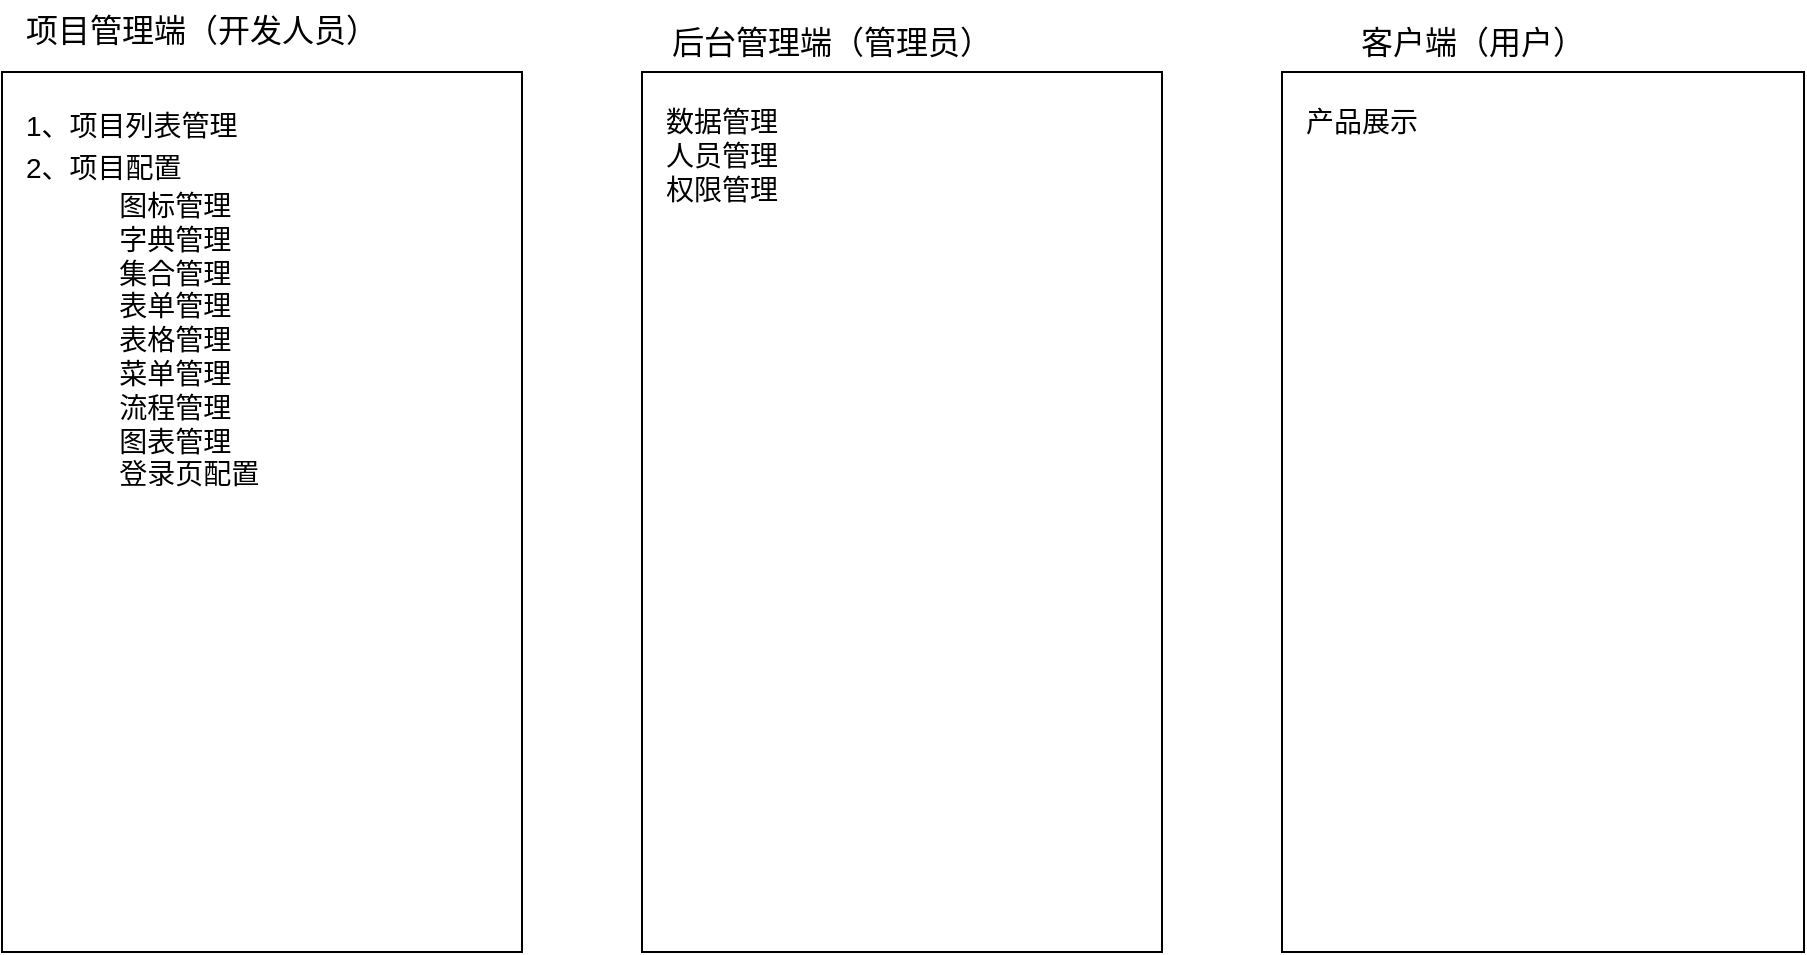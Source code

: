 <mxfile version="27.1.6">
  <diagram name="第 1 页" id="I86rheboTwOeaXijp489">
    <mxGraphModel dx="1186" dy="660" grid="1" gridSize="10" guides="1" tooltips="1" connect="1" arrows="1" fold="1" page="1" pageScale="1" pageWidth="827" pageHeight="1169" math="0" shadow="0">
      <root>
        <mxCell id="0" />
        <mxCell id="1" parent="0" />
        <mxCell id="ZmqFNYJLuh8QEB_ycmnC-19" value="&lt;span style=&quot;background-color: initial; line-height: 150%;&quot;&gt;1、项目列表管理&lt;/span&gt;&lt;br&gt;&lt;span style=&quot;background-color: initial; line-height: 150%;&quot;&gt;2、项目配置&lt;/span&gt;&lt;div&gt;&amp;nbsp; &amp;nbsp; &amp;nbsp; &amp;nbsp; &amp;nbsp; &amp;nbsp; 图标管理&lt;/div&gt;&lt;div&gt;&amp;nbsp; &amp;nbsp; &amp;nbsp; &amp;nbsp; &amp;nbsp; &amp;nbsp; 字典管理&lt;/div&gt;&lt;div&gt;&amp;nbsp; &amp;nbsp; &amp;nbsp; &amp;nbsp; &amp;nbsp; &amp;nbsp; 集合管理&lt;/div&gt;&lt;div&gt;&amp;nbsp; &amp;nbsp; &amp;nbsp; &amp;nbsp; &amp;nbsp; &amp;nbsp; 表单管理&lt;/div&gt;&lt;div&gt;&amp;nbsp; &amp;nbsp; &amp;nbsp; &amp;nbsp; &amp;nbsp; &amp;nbsp; 表格管理&lt;/div&gt;&lt;div&gt;&amp;nbsp; &amp;nbsp; &amp;nbsp; &amp;nbsp; &amp;nbsp; &amp;nbsp; 菜单管理&lt;/div&gt;&lt;div&gt;&amp;nbsp; &amp;nbsp; &amp;nbsp; &amp;nbsp; &amp;nbsp; &amp;nbsp; 流程管理&lt;/div&gt;&lt;div&gt;&amp;nbsp; &amp;nbsp; &amp;nbsp; &amp;nbsp; &amp;nbsp; &amp;nbsp; 图表管理&lt;/div&gt;&lt;div&gt;&amp;nbsp; &amp;nbsp; &amp;nbsp; &amp;nbsp; &amp;nbsp; &amp;nbsp; 登录页配置&lt;/div&gt;&lt;div&gt;&lt;br&gt;&lt;/div&gt;" style="rounded=0;whiteSpace=wrap;html=1;align=left;verticalAlign=top;fontSize=14;spacing=12;" parent="1" vertex="1">
          <mxGeometry x="130" y="66" width="260" height="440" as="geometry" />
        </mxCell>
        <mxCell id="ZmqFNYJLuh8QEB_ycmnC-20" value="项目管理端（开发人员）" style="text;html=1;align=center;verticalAlign=middle;whiteSpace=wrap;rounded=0;fontSize=16;" parent="1" vertex="1">
          <mxGeometry x="130" y="30" width="200" height="30" as="geometry" />
        </mxCell>
        <mxCell id="yvuu6uXQ9sPw3-kqq1hv-3" value="" style="edgeStyle=orthogonalEdgeStyle;rounded=0;orthogonalLoop=1;jettySize=auto;html=1;" edge="1" parent="1" source="ZmqFNYJLuh8QEB_ycmnC-24" target="ZmqFNYJLuh8QEB_ycmnC-25">
          <mxGeometry relative="1" as="geometry" />
        </mxCell>
        <mxCell id="ZmqFNYJLuh8QEB_ycmnC-24" value="后台管理端（管理员）" style="text;html=1;align=center;verticalAlign=middle;whiteSpace=wrap;rounded=0;fontSize=16;" parent="1" vertex="1">
          <mxGeometry x="450" y="36" width="190" height="30" as="geometry" />
        </mxCell>
        <mxCell id="ZmqFNYJLuh8QEB_ycmnC-25" value="数据管理&lt;div&gt;人员管理&lt;/div&gt;&lt;div&gt;权限管理&lt;/div&gt;" style="rounded=0;whiteSpace=wrap;html=1;align=left;verticalAlign=top;fontSize=14;spacing=12;" parent="1" vertex="1">
          <mxGeometry x="450" y="66" width="260" height="440" as="geometry" />
        </mxCell>
        <mxCell id="yvuu6uXQ9sPw3-kqq1hv-1" value="客户端（用户）" style="text;html=1;align=center;verticalAlign=middle;whiteSpace=wrap;rounded=0;fontSize=16;" vertex="1" parent="1">
          <mxGeometry x="770" y="36" width="191" height="30" as="geometry" />
        </mxCell>
        <mxCell id="yvuu6uXQ9sPw3-kqq1hv-2" value="产品展示" style="rounded=0;whiteSpace=wrap;html=1;align=left;verticalAlign=top;fontSize=14;spacing=12;" vertex="1" parent="1">
          <mxGeometry x="770" y="66" width="261" height="440" as="geometry" />
        </mxCell>
      </root>
    </mxGraphModel>
  </diagram>
</mxfile>
